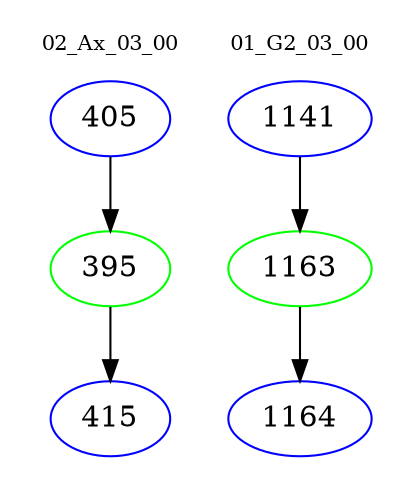 digraph{
subgraph cluster_0 {
color = white
label = "02_Ax_03_00";
fontsize=10;
T0_405 [label="405", color="blue"]
T0_405 -> T0_395 [color="black"]
T0_395 [label="395", color="green"]
T0_395 -> T0_415 [color="black"]
T0_415 [label="415", color="blue"]
}
subgraph cluster_1 {
color = white
label = "01_G2_03_00";
fontsize=10;
T1_1141 [label="1141", color="blue"]
T1_1141 -> T1_1163 [color="black"]
T1_1163 [label="1163", color="green"]
T1_1163 -> T1_1164 [color="black"]
T1_1164 [label="1164", color="blue"]
}
}
